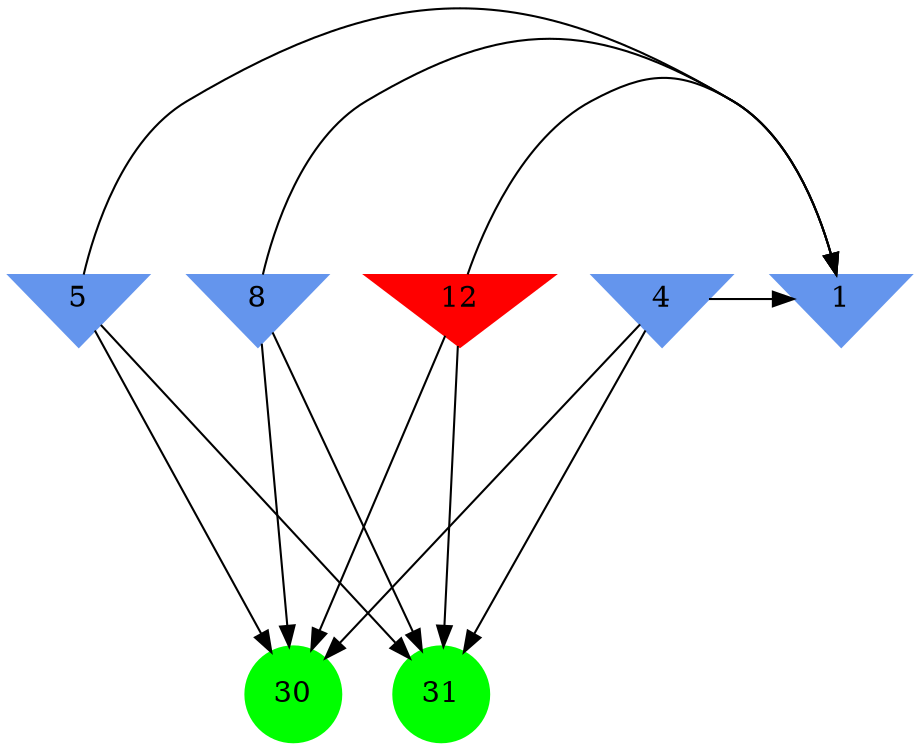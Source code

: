 digraph brain {
	ranksep=2.0;
	1 [shape=invtriangle,style=filled,color=cornflowerblue];
	4 [shape=invtriangle,style=filled,color=cornflowerblue];
	5 [shape=invtriangle,style=filled,color=cornflowerblue];
	8 [shape=invtriangle,style=filled,color=cornflowerblue];
	12 [shape=invtriangle,style=filled,color=red];
	30 [shape=circle,style=filled,color=green];
	31 [shape=circle,style=filled,color=green];
	5	->	1;
	5	->	31;
	5	->	30;
	4	->	1;
	4	->	31;
	4	->	30;
	12	->	1;
	12	->	31;
	12	->	30;
	8	->	1;
	8	->	31;
	8	->	30;
	{ rank=same; 1; 4; 5; 8; 12; }
	{ rank=same; }
	{ rank=same; 30; 31; }
}
